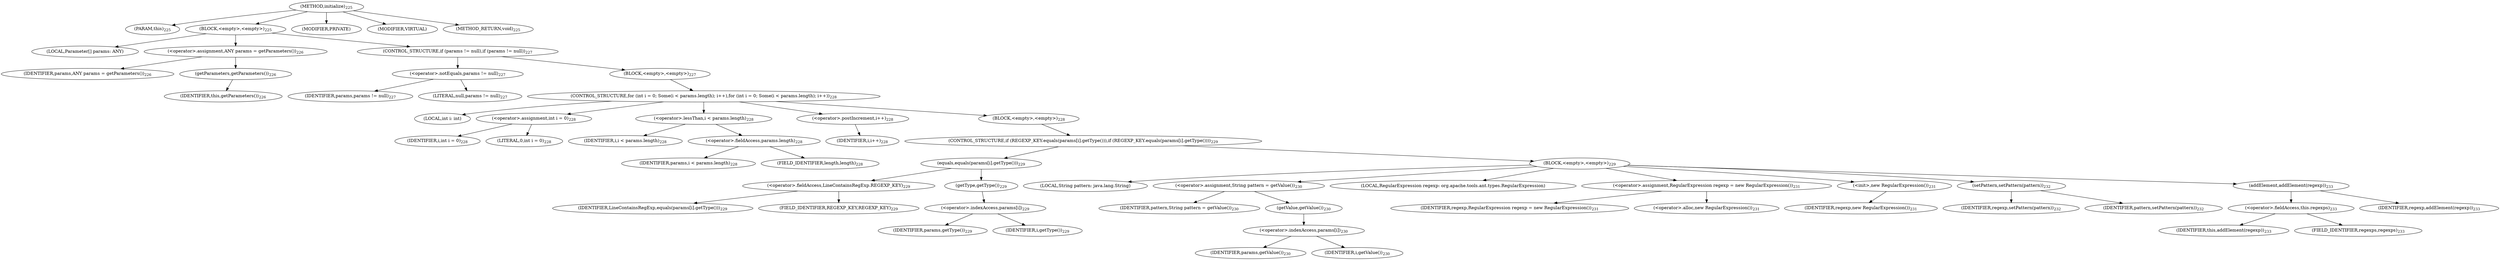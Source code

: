 digraph "initialize" {  
"263" [label = <(METHOD,initialize)<SUB>225</SUB>> ]
"23" [label = <(PARAM,this)<SUB>225</SUB>> ]
"264" [label = <(BLOCK,&lt;empty&gt;,&lt;empty&gt;)<SUB>225</SUB>> ]
"265" [label = <(LOCAL,Parameter[] params: ANY)> ]
"266" [label = <(&lt;operator&gt;.assignment,ANY params = getParameters())<SUB>226</SUB>> ]
"267" [label = <(IDENTIFIER,params,ANY params = getParameters())<SUB>226</SUB>> ]
"268" [label = <(getParameters,getParameters())<SUB>226</SUB>> ]
"22" [label = <(IDENTIFIER,this,getParameters())<SUB>226</SUB>> ]
"269" [label = <(CONTROL_STRUCTURE,if (params != null),if (params != null))<SUB>227</SUB>> ]
"270" [label = <(&lt;operator&gt;.notEquals,params != null)<SUB>227</SUB>> ]
"271" [label = <(IDENTIFIER,params,params != null)<SUB>227</SUB>> ]
"272" [label = <(LITERAL,null,params != null)<SUB>227</SUB>> ]
"273" [label = <(BLOCK,&lt;empty&gt;,&lt;empty&gt;)<SUB>227</SUB>> ]
"274" [label = <(CONTROL_STRUCTURE,for (int i = 0; Some(i &lt; params.length); i++),for (int i = 0; Some(i &lt; params.length); i++))<SUB>228</SUB>> ]
"275" [label = <(LOCAL,int i: int)> ]
"276" [label = <(&lt;operator&gt;.assignment,int i = 0)<SUB>228</SUB>> ]
"277" [label = <(IDENTIFIER,i,int i = 0)<SUB>228</SUB>> ]
"278" [label = <(LITERAL,0,int i = 0)<SUB>228</SUB>> ]
"279" [label = <(&lt;operator&gt;.lessThan,i &lt; params.length)<SUB>228</SUB>> ]
"280" [label = <(IDENTIFIER,i,i &lt; params.length)<SUB>228</SUB>> ]
"281" [label = <(&lt;operator&gt;.fieldAccess,params.length)<SUB>228</SUB>> ]
"282" [label = <(IDENTIFIER,params,i &lt; params.length)<SUB>228</SUB>> ]
"283" [label = <(FIELD_IDENTIFIER,length,length)<SUB>228</SUB>> ]
"284" [label = <(&lt;operator&gt;.postIncrement,i++)<SUB>228</SUB>> ]
"285" [label = <(IDENTIFIER,i,i++)<SUB>228</SUB>> ]
"286" [label = <(BLOCK,&lt;empty&gt;,&lt;empty&gt;)<SUB>228</SUB>> ]
"287" [label = <(CONTROL_STRUCTURE,if (REGEXP_KEY.equals(params[i].getType())),if (REGEXP_KEY.equals(params[i].getType())))<SUB>229</SUB>> ]
"288" [label = <(equals,equals(params[i].getType()))<SUB>229</SUB>> ]
"289" [label = <(&lt;operator&gt;.fieldAccess,LineContainsRegExp.REGEXP_KEY)<SUB>229</SUB>> ]
"290" [label = <(IDENTIFIER,LineContainsRegExp,equals(params[i].getType()))<SUB>229</SUB>> ]
"291" [label = <(FIELD_IDENTIFIER,REGEXP_KEY,REGEXP_KEY)<SUB>229</SUB>> ]
"292" [label = <(getType,getType())<SUB>229</SUB>> ]
"293" [label = <(&lt;operator&gt;.indexAccess,params[i])<SUB>229</SUB>> ]
"294" [label = <(IDENTIFIER,params,getType())<SUB>229</SUB>> ]
"295" [label = <(IDENTIFIER,i,getType())<SUB>229</SUB>> ]
"296" [label = <(BLOCK,&lt;empty&gt;,&lt;empty&gt;)<SUB>229</SUB>> ]
"297" [label = <(LOCAL,String pattern: java.lang.String)> ]
"298" [label = <(&lt;operator&gt;.assignment,String pattern = getValue())<SUB>230</SUB>> ]
"299" [label = <(IDENTIFIER,pattern,String pattern = getValue())<SUB>230</SUB>> ]
"300" [label = <(getValue,getValue())<SUB>230</SUB>> ]
"301" [label = <(&lt;operator&gt;.indexAccess,params[i])<SUB>230</SUB>> ]
"302" [label = <(IDENTIFIER,params,getValue())<SUB>230</SUB>> ]
"303" [label = <(IDENTIFIER,i,getValue())<SUB>230</SUB>> ]
"25" [label = <(LOCAL,RegularExpression regexp: org.apache.tools.ant.types.RegularExpression)> ]
"304" [label = <(&lt;operator&gt;.assignment,RegularExpression regexp = new RegularExpression())<SUB>231</SUB>> ]
"305" [label = <(IDENTIFIER,regexp,RegularExpression regexp = new RegularExpression())<SUB>231</SUB>> ]
"306" [label = <(&lt;operator&gt;.alloc,new RegularExpression())<SUB>231</SUB>> ]
"307" [label = <(&lt;init&gt;,new RegularExpression())<SUB>231</SUB>> ]
"24" [label = <(IDENTIFIER,regexp,new RegularExpression())<SUB>231</SUB>> ]
"308" [label = <(setPattern,setPattern(pattern))<SUB>232</SUB>> ]
"309" [label = <(IDENTIFIER,regexp,setPattern(pattern))<SUB>232</SUB>> ]
"310" [label = <(IDENTIFIER,pattern,setPattern(pattern))<SUB>232</SUB>> ]
"311" [label = <(addElement,addElement(regexp))<SUB>233</SUB>> ]
"312" [label = <(&lt;operator&gt;.fieldAccess,this.regexps)<SUB>233</SUB>> ]
"313" [label = <(IDENTIFIER,this,addElement(regexp))<SUB>233</SUB>> ]
"314" [label = <(FIELD_IDENTIFIER,regexps,regexps)<SUB>233</SUB>> ]
"315" [label = <(IDENTIFIER,regexp,addElement(regexp))<SUB>233</SUB>> ]
"316" [label = <(MODIFIER,PRIVATE)> ]
"317" [label = <(MODIFIER,VIRTUAL)> ]
"318" [label = <(METHOD_RETURN,void)<SUB>225</SUB>> ]
  "263" -> "23" 
  "263" -> "264" 
  "263" -> "316" 
  "263" -> "317" 
  "263" -> "318" 
  "264" -> "265" 
  "264" -> "266" 
  "264" -> "269" 
  "266" -> "267" 
  "266" -> "268" 
  "268" -> "22" 
  "269" -> "270" 
  "269" -> "273" 
  "270" -> "271" 
  "270" -> "272" 
  "273" -> "274" 
  "274" -> "275" 
  "274" -> "276" 
  "274" -> "279" 
  "274" -> "284" 
  "274" -> "286" 
  "276" -> "277" 
  "276" -> "278" 
  "279" -> "280" 
  "279" -> "281" 
  "281" -> "282" 
  "281" -> "283" 
  "284" -> "285" 
  "286" -> "287" 
  "287" -> "288" 
  "287" -> "296" 
  "288" -> "289" 
  "288" -> "292" 
  "289" -> "290" 
  "289" -> "291" 
  "292" -> "293" 
  "293" -> "294" 
  "293" -> "295" 
  "296" -> "297" 
  "296" -> "298" 
  "296" -> "25" 
  "296" -> "304" 
  "296" -> "307" 
  "296" -> "308" 
  "296" -> "311" 
  "298" -> "299" 
  "298" -> "300" 
  "300" -> "301" 
  "301" -> "302" 
  "301" -> "303" 
  "304" -> "305" 
  "304" -> "306" 
  "307" -> "24" 
  "308" -> "309" 
  "308" -> "310" 
  "311" -> "312" 
  "311" -> "315" 
  "312" -> "313" 
  "312" -> "314" 
}
